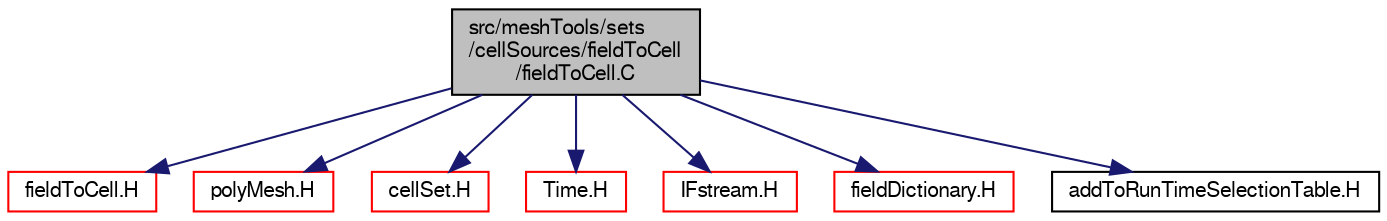 digraph "src/meshTools/sets/cellSources/fieldToCell/fieldToCell.C"
{
  bgcolor="transparent";
  edge [fontname="FreeSans",fontsize="10",labelfontname="FreeSans",labelfontsize="10"];
  node [fontname="FreeSans",fontsize="10",shape=record];
  Node0 [label="src/meshTools/sets\l/cellSources/fieldToCell\l/fieldToCell.C",height=0.2,width=0.4,color="black", fillcolor="grey75", style="filled", fontcolor="black"];
  Node0 -> Node1 [color="midnightblue",fontsize="10",style="solid",fontname="FreeSans"];
  Node1 [label="fieldToCell.H",height=0.2,width=0.4,color="red",URL="$a07895.html"];
  Node0 -> Node147 [color="midnightblue",fontsize="10",style="solid",fontname="FreeSans"];
  Node147 [label="polyMesh.H",height=0.2,width=0.4,color="red",URL="$a11630.html"];
  Node0 -> Node222 [color="midnightblue",fontsize="10",style="solid",fontname="FreeSans"];
  Node222 [label="cellSet.H",height=0.2,width=0.4,color="red",URL="$a08117.html"];
  Node0 -> Node224 [color="midnightblue",fontsize="10",style="solid",fontname="FreeSans"];
  Node224 [label="Time.H",height=0.2,width=0.4,color="red",URL="$a09311.html"];
  Node0 -> Node260 [color="midnightblue",fontsize="10",style="solid",fontname="FreeSans"];
  Node260 [label="IFstream.H",height=0.2,width=0.4,color="red",URL="$a09059.html"];
  Node0 -> Node262 [color="midnightblue",fontsize="10",style="solid",fontname="FreeSans"];
  Node262 [label="fieldDictionary.H",height=0.2,width=0.4,color="red",URL="$a07889.html"];
  Node0 -> Node263 [color="midnightblue",fontsize="10",style="solid",fontname="FreeSans"];
  Node263 [label="addToRunTimeSelectionTable.H",height=0.2,width=0.4,color="black",URL="$a09263.html",tooltip="Macros for easy insertion into run-time selection tables. "];
}
